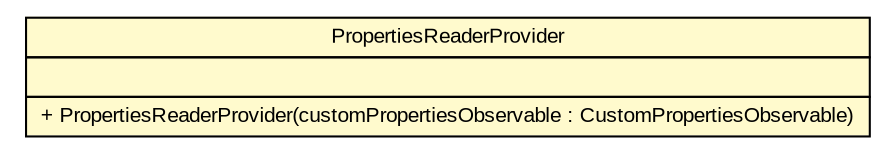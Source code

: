 #!/usr/local/bin/dot
#
# Class diagram 
# Generated by UMLGraph version R5_6 (http://www.umlgraph.org/)
#

digraph G {
	edge [fontname="arial",fontsize=10,labelfontname="arial",labelfontsize=10];
	node [fontname="arial",fontsize=10,shape=plaintext];
	nodesep=0.25;
	ranksep=0.5;
	// br.gov.to.sefaz.util.properties.PropertiesReaderProvider
	c2104 [label=<<table title="br.gov.to.sefaz.util.properties.PropertiesReaderProvider" border="0" cellborder="1" cellspacing="0" cellpadding="2" port="p" bgcolor="lemonChiffon" href="./PropertiesReaderProvider.html">
		<tr><td><table border="0" cellspacing="0" cellpadding="1">
<tr><td align="center" balign="center"> PropertiesReaderProvider </td></tr>
		</table></td></tr>
		<tr><td><table border="0" cellspacing="0" cellpadding="1">
<tr><td align="left" balign="left">  </td></tr>
		</table></td></tr>
		<tr><td><table border="0" cellspacing="0" cellpadding="1">
<tr><td align="left" balign="left"> + PropertiesReaderProvider(customPropertiesObservable : CustomPropertiesObservable) </td></tr>
		</table></td></tr>
		</table>>, URL="./PropertiesReaderProvider.html", fontname="arial", fontcolor="black", fontsize=10.0];
}

